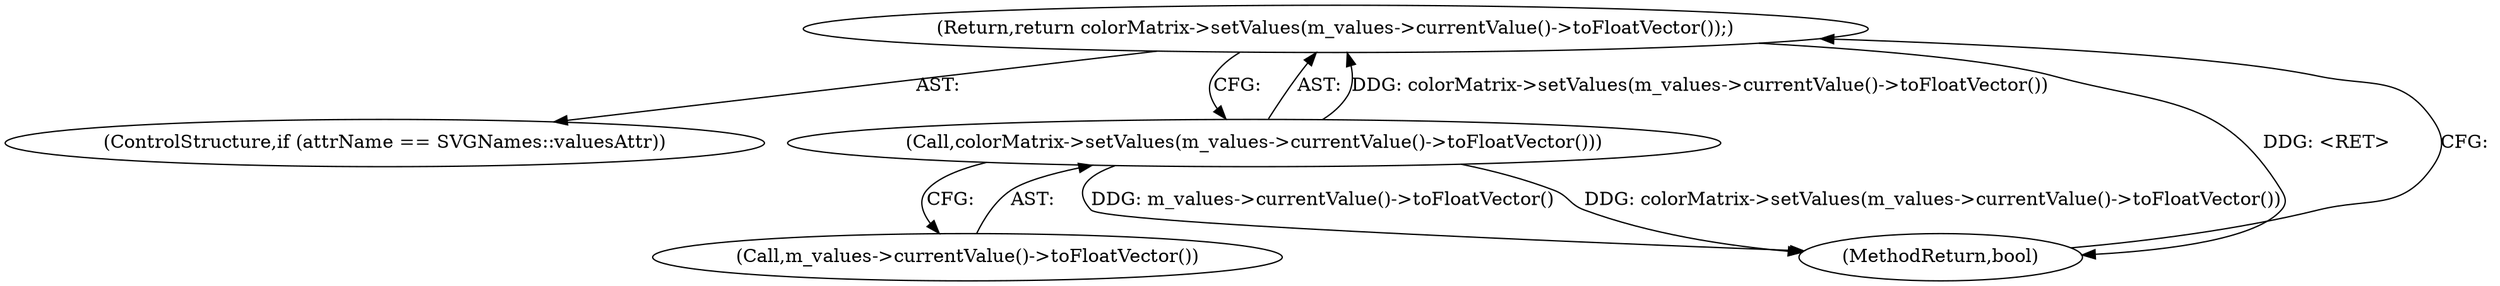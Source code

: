 digraph "1_Chrome_c1edcafcbe5b8fa20d7e1adb2d1a5322924d8df0@del" {
"1000121" [label="(Return,return colorMatrix->setValues(m_values->currentValue()->toFloatVector());)"];
"1000122" [label="(Call,colorMatrix->setValues(m_values->currentValue()->toFloatVector()))"];
"1000117" [label="(ControlStructure,if (attrName == SVGNames::valuesAttr))"];
"1000122" [label="(Call,colorMatrix->setValues(m_values->currentValue()->toFloatVector()))"];
"1000123" [label="(Call,m_values->currentValue()->toFloatVector())"];
"1000121" [label="(Return,return colorMatrix->setValues(m_values->currentValue()->toFloatVector());)"];
"1000127" [label="(MethodReturn,bool)"];
"1000121" -> "1000117"  [label="AST: "];
"1000121" -> "1000122"  [label="CFG: "];
"1000122" -> "1000121"  [label="AST: "];
"1000127" -> "1000121"  [label="CFG: "];
"1000121" -> "1000127"  [label="DDG: <RET>"];
"1000122" -> "1000121"  [label="DDG: colorMatrix->setValues(m_values->currentValue()->toFloatVector())"];
"1000122" -> "1000123"  [label="CFG: "];
"1000123" -> "1000122"  [label="AST: "];
"1000122" -> "1000127"  [label="DDG: m_values->currentValue()->toFloatVector()"];
"1000122" -> "1000127"  [label="DDG: colorMatrix->setValues(m_values->currentValue()->toFloatVector())"];
}
